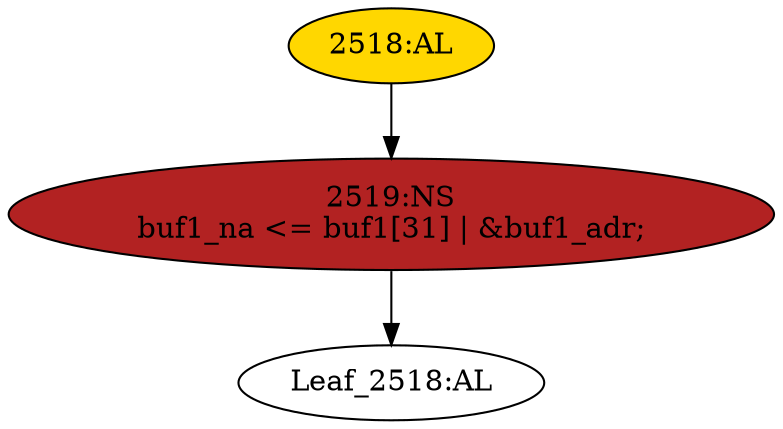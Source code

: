 strict digraph "" {
	node [label="\N"];
	"Leaf_2518:AL"	 [def_var="['buf1_na']",
		label="Leaf_2518:AL"];
	"2519:NS"	 [ast="<pyverilog.vparser.ast.NonblockingSubstitution object at 0x7f13b559b9d0>",
		fillcolor=firebrick,
		label="2519:NS
buf1_na <= buf1[31] | &buf1_adr;",
		statements="[<pyverilog.vparser.ast.NonblockingSubstitution object at 0x7f13b559b9d0>]",
		style=filled,
		typ=NonblockingSubstitution];
	"2519:NS" -> "Leaf_2518:AL"	 [cond="[]",
		lineno=None];
	"2518:AL"	 [ast="<pyverilog.vparser.ast.Always object at 0x7f13b559bcd0>",
		clk_sens=True,
		fillcolor=gold,
		label="2518:AL",
		sens="['clk']",
		statements="[]",
		style=filled,
		typ=Always,
		use_var="['buf1', 'buf1_adr']"];
	"2518:AL" -> "2519:NS"	 [cond="[]",
		lineno=None];
}
